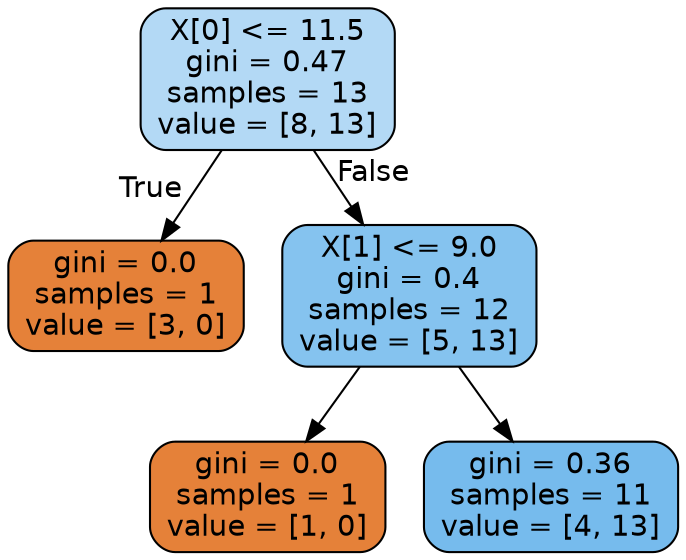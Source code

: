 digraph Tree {
node [shape=box, style="filled, rounded", color="black", fontname="helvetica"] ;
edge [fontname="helvetica"] ;
0 [label="X[0] <= 11.5\ngini = 0.47\nsamples = 13\nvalue = [8, 13]", fillcolor="#b3d9f5"] ;
1 [label="gini = 0.0\nsamples = 1\nvalue = [3, 0]", fillcolor="#e58139"] ;
0 -> 1 [labeldistance=2.5, labelangle=45, headlabel="True"] ;
2 [label="X[1] <= 9.0\ngini = 0.4\nsamples = 12\nvalue = [5, 13]", fillcolor="#85c3ef"] ;
0 -> 2 [labeldistance=2.5, labelangle=-45, headlabel="False"] ;
3 [label="gini = 0.0\nsamples = 1\nvalue = [1, 0]", fillcolor="#e58139"] ;
2 -> 3 ;
4 [label="gini = 0.36\nsamples = 11\nvalue = [4, 13]", fillcolor="#76bbed"] ;
2 -> 4 ;
}